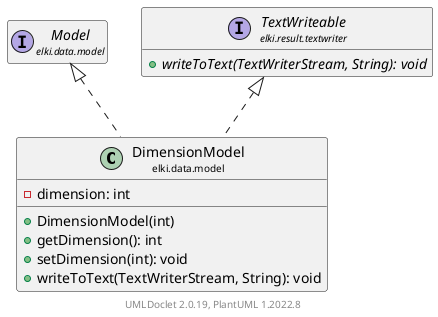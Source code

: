 @startuml
    remove .*\.(Instance|Par|Parameterizer|Factory)$
    set namespaceSeparator none
    hide empty fields
    hide empty methods

    class "<size:14>DimensionModel\n<size:10>elki.data.model" as elki.data.model.DimensionModel [[DimensionModel.html]] {
        -dimension: int
        +DimensionModel(int)
        +getDimension(): int
        +setDimension(int): void
        +writeToText(TextWriterStream, String): void
    }

    interface "<size:14>Model\n<size:10>elki.data.model" as elki.data.model.Model [[Model.html]]
    interface "<size:14>TextWriteable\n<size:10>elki.result.textwriter" as elki.result.textwriter.TextWriteable [[../../result/textwriter/TextWriteable.html]] {
        {abstract} +writeToText(TextWriterStream, String): void
    }

    elki.data.model.Model <|.. elki.data.model.DimensionModel
    elki.result.textwriter.TextWriteable <|.. elki.data.model.DimensionModel

    center footer UMLDoclet 2.0.19, PlantUML 1.2022.8
@enduml
